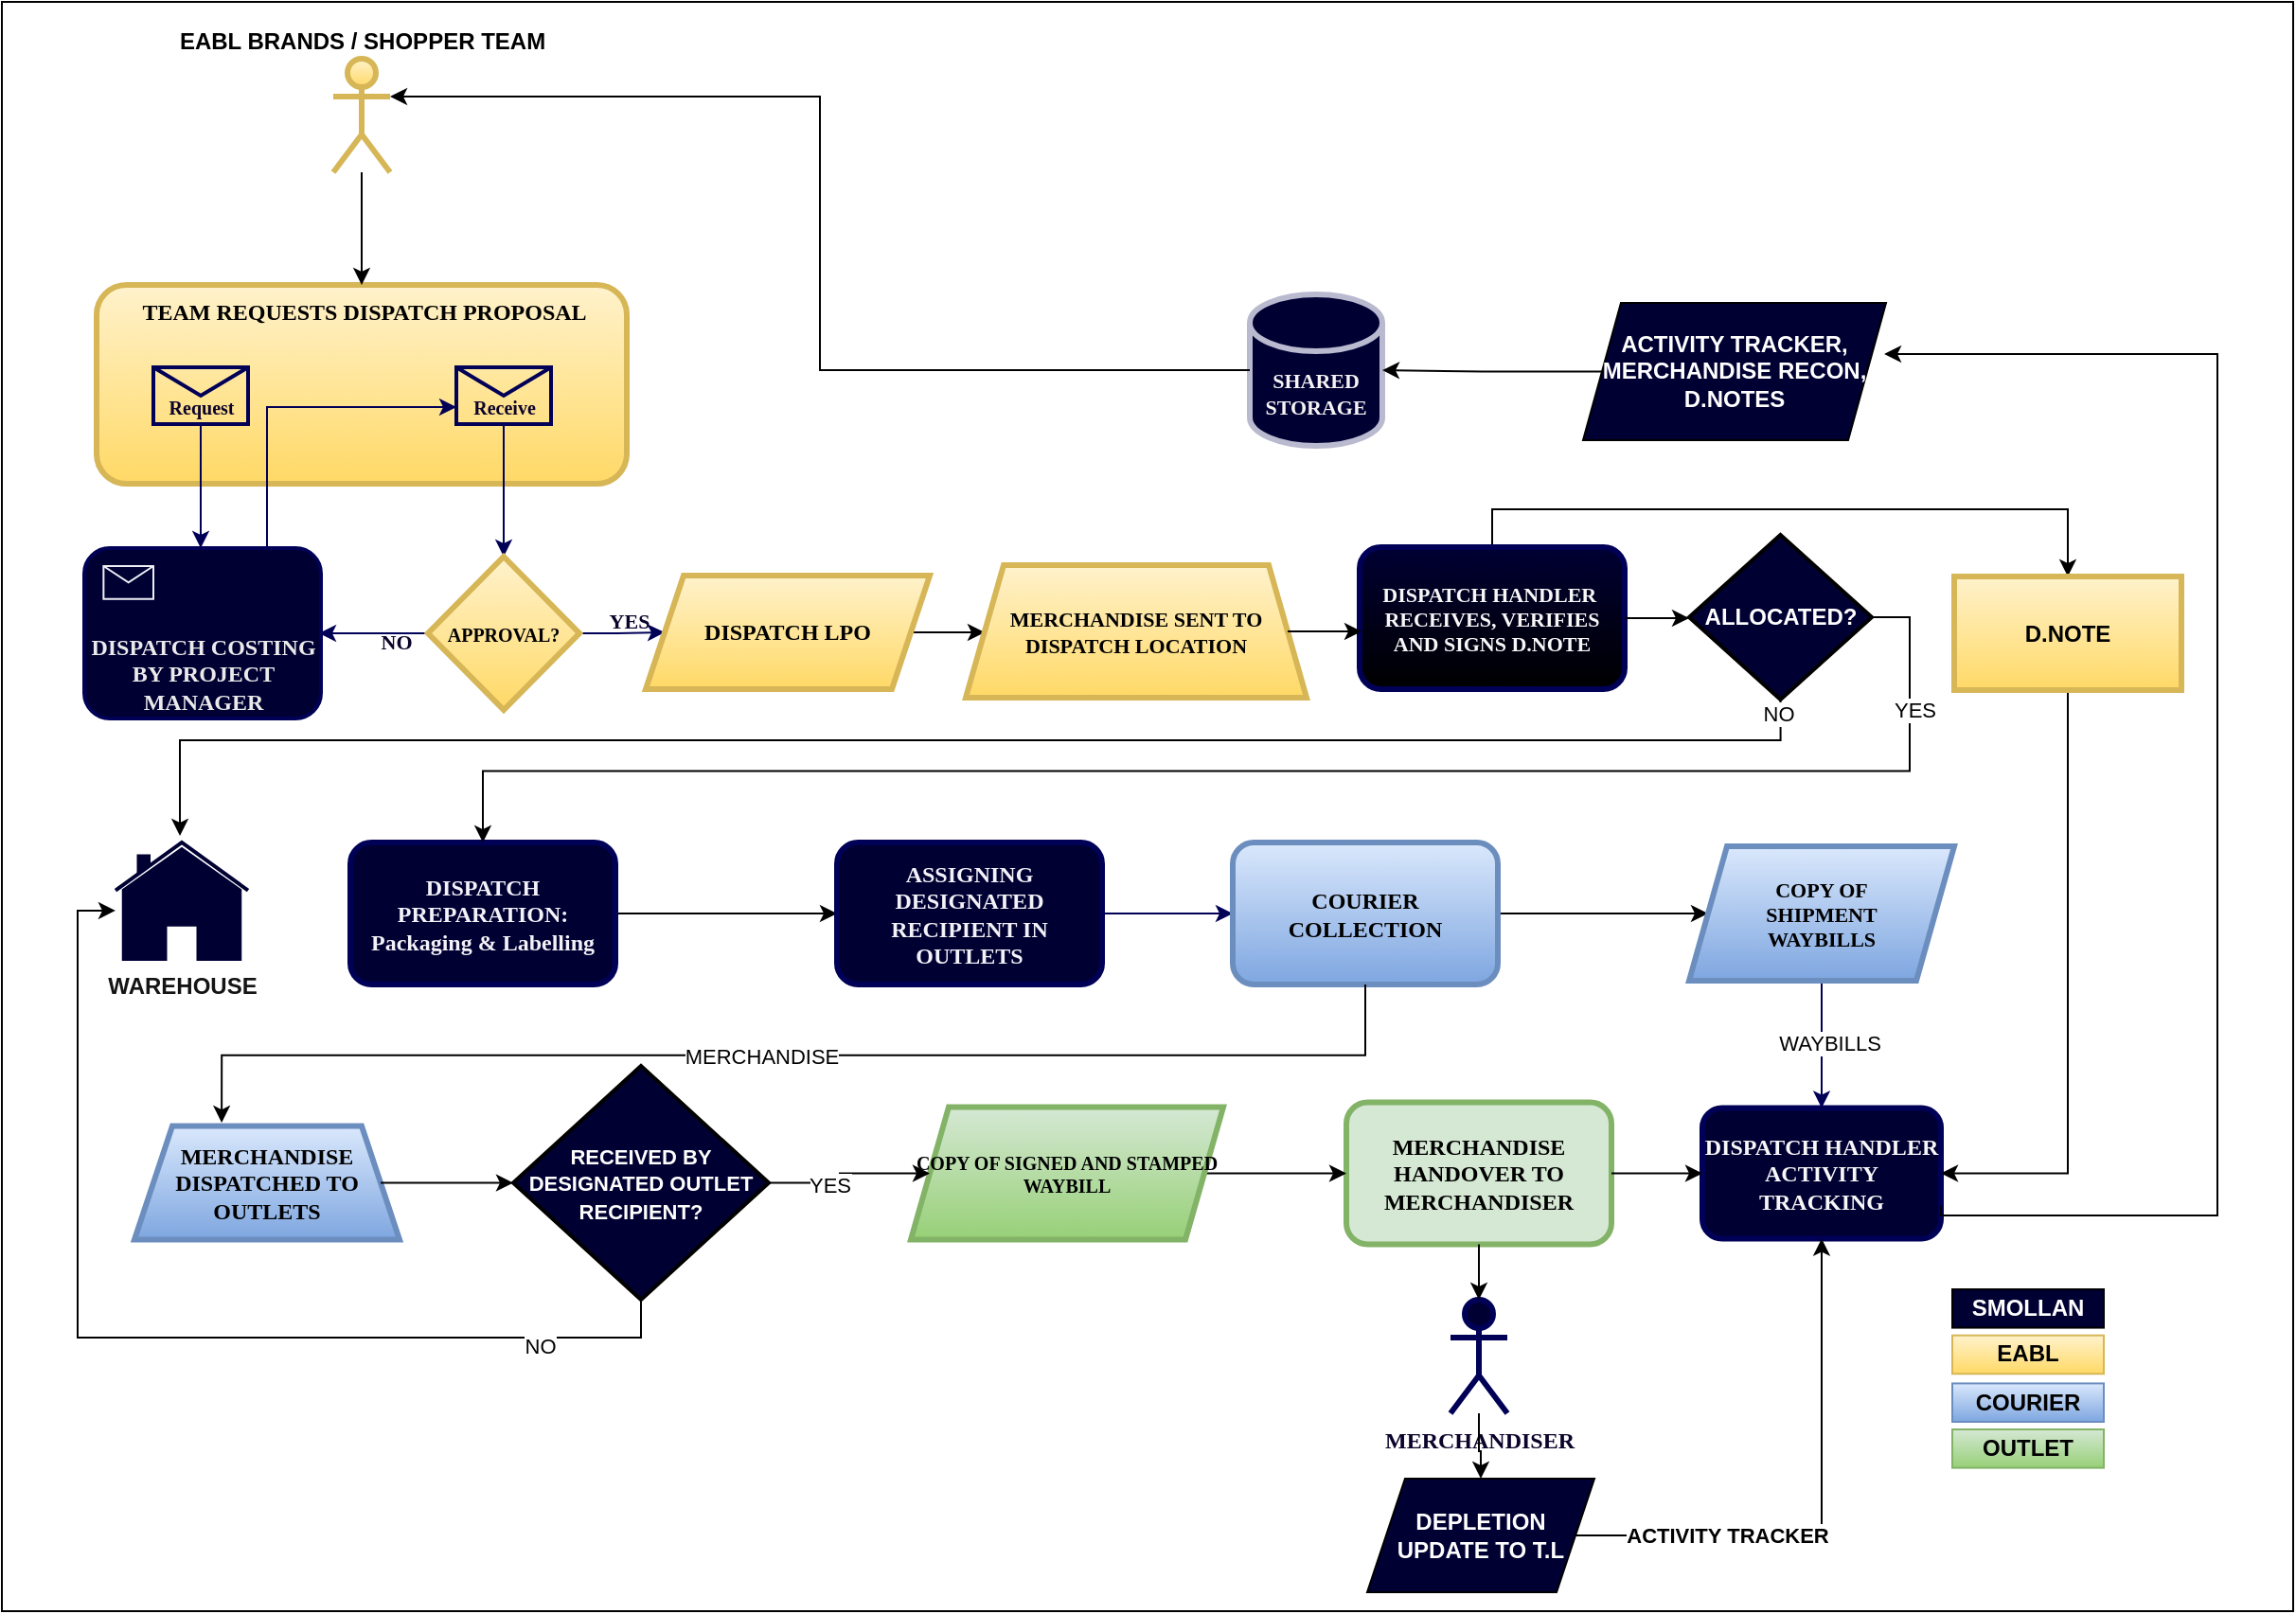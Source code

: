 <mxfile version="22.1.16" type="github">
  <diagram name="Page-1" id="2a216829-ef6e-dabb-86c1-c78162f3ba2b">
    <mxGraphModel dx="1834" dy="1172" grid="1" gridSize="10" guides="1" tooltips="1" connect="1" arrows="1" fold="1" page="0" pageScale="1" pageWidth="850" pageHeight="1100" background="none" math="0" shadow="0">
      <root>
        <mxCell id="0" />
        <mxCell id="1" parent="0" />
        <mxCell id="kl8nC4WxNrGqv6YTz2aJ-62" value="" style="rounded=0;whiteSpace=wrap;html=1;fillColor=none;container=1;" parent="1" vertex="1">
          <mxGeometry x="-20" y="-30" width="1210" height="850" as="geometry" />
        </mxCell>
        <mxCell id="eIxocRc74KpIDyTt0KCb-41" value="MERCHANDISE HANDOVER TO MERCHANDISER" style="rounded=1;whiteSpace=wrap;html=1;fillColor=#d5e8d4;strokeColor=#82b366;labelBackgroundColor=none;fontFamily=Verdana;fontStyle=1;strokeWidth=3;" vertex="1" parent="kl8nC4WxNrGqv6YTz2aJ-62">
          <mxGeometry x="710" y="581.25" width="140" height="75" as="geometry" />
        </mxCell>
        <mxCell id="eIxocRc74KpIDyTt0KCb-59" style="edgeStyle=orthogonalEdgeStyle;rounded=0;orthogonalLoop=1;jettySize=auto;html=1;exitX=1;exitY=0.5;exitDx=0;exitDy=0;entryX=0;entryY=0.5;entryDx=0;entryDy=0;" edge="1" parent="kl8nC4WxNrGqv6YTz2aJ-62" source="104F3mkMCa6RaN5nMMO5-3" target="eIxocRc74KpIDyTt0KCb-41">
          <mxGeometry relative="1" as="geometry" />
        </mxCell>
        <mxCell id="104F3mkMCa6RaN5nMMO5-3" value="COPY OF SIGNED AND STAMPED WAYBILL" style="shape=parallelogram;perimeter=parallelogramPerimeter;whiteSpace=wrap;html=1;fixedSize=1;fillColor=#d5e8d4;strokeColor=#82b366;labelBackgroundColor=none;fontFamily=Verdana;fontStyle=1;fontSize=10;strokeWidth=3;gradientColor=#97d077;" parent="kl8nC4WxNrGqv6YTz2aJ-62" vertex="1">
          <mxGeometry x="480" y="583.75" width="165" height="70" as="geometry" />
        </mxCell>
        <mxCell id="kl8nC4WxNrGqv6YTz2aJ-26" value="DEPLETION UPDATE TO T.L" style="shape=parallelogram;perimeter=parallelogramPerimeter;whiteSpace=wrap;html=1;fixedSize=1;fillColor=#000033;fontColor=#ffffff;fontStyle=1" parent="kl8nC4WxNrGqv6YTz2aJ-62" vertex="1">
          <mxGeometry x="721" y="780" width="120" height="60" as="geometry" />
        </mxCell>
        <mxCell id="104F3mkMCa6RaN5nMMO5-12" value="MERCHANDISER" style="shape=umlActor;verticalLabelPosition=bottom;verticalAlign=top;html=1;outlineConnect=0;fillColor=#000033;strokeColor=#000057;labelBackgroundColor=none;fontColor=#0c032b;fontFamily=Verdana;fontStyle=1;strokeWidth=3;" parent="kl8nC4WxNrGqv6YTz2aJ-62" vertex="1">
          <mxGeometry x="765" y="685.5" width="30" height="60" as="geometry" />
        </mxCell>
        <mxCell id="eIxocRc74KpIDyTt0KCb-44" style="edgeStyle=orthogonalEdgeStyle;rounded=0;orthogonalLoop=1;jettySize=auto;html=1;exitX=0.5;exitY=1;exitDx=0;exitDy=0;entryX=0.5;entryY=0;entryDx=0;entryDy=0;entryPerimeter=0;" edge="1" parent="kl8nC4WxNrGqv6YTz2aJ-62" source="eIxocRc74KpIDyTt0KCb-41" target="104F3mkMCa6RaN5nMMO5-12">
          <mxGeometry relative="1" as="geometry" />
        </mxCell>
        <mxCell id="eIxocRc74KpIDyTt0KCb-45" value="" style="edgeStyle=orthogonalEdgeStyle;rounded=0;orthogonalLoop=1;jettySize=auto;html=1;" edge="1" parent="kl8nC4WxNrGqv6YTz2aJ-62" source="104F3mkMCa6RaN5nMMO5-12" target="kl8nC4WxNrGqv6YTz2aJ-26">
          <mxGeometry relative="1" as="geometry" />
        </mxCell>
        <mxCell id="TlXBh9cTbxRTWTGTwzo7-36" value="&amp;nbsp;TEAM&amp;nbsp;REQUESTS DISPATCH PROPOSAL" style="rounded=1;whiteSpace=wrap;html=1;fillColor=#fff2cc;verticalAlign=top;strokeColor=#d6b656;labelBackgroundColor=none;fontFamily=Verdana;fontStyle=1;strokeWidth=3;gradientColor=#ffd966;" parent="1" vertex="1">
          <mxGeometry x="30" y="119.5" width="280" height="105" as="geometry" />
        </mxCell>
        <mxCell id="TlXBh9cTbxRTWTGTwzo7-20" value="" style="edgeStyle=orthogonalEdgeStyle;rounded=0;orthogonalLoop=1;jettySize=auto;html=1;strokeColor=#000057;labelBackgroundColor=none;fontColor=#0c032b;fontFamily=Verdana;fontStyle=1" parent="1" source="7a84cebc1def654-4" target="TlXBh9cTbxRTWTGTwzo7-19" edge="1">
          <mxGeometry relative="1" as="geometry" />
        </mxCell>
        <mxCell id="7a84cebc1def654-4" value="Receive" style="shape=message;html=1;labelPosition=center;verticalLabelPosition=middle;align=center;verticalAlign=bottom;fontSize=10;fillColor=none;strokeColor=#000057;labelBackgroundColor=none;fontColor=#0c032b;fontFamily=Verdana;fontStyle=1;strokeWidth=2;" parent="1" vertex="1">
          <mxGeometry x="220" y="163" width="50" height="30" as="geometry" />
        </mxCell>
        <mxCell id="TlXBh9cTbxRTWTGTwzo7-24" style="edgeStyle=orthogonalEdgeStyle;rounded=0;orthogonalLoop=1;jettySize=auto;html=1;exitX=1;exitY=0.5;exitDx=0;exitDy=0;entryX=0;entryY=0.5;entryDx=0;entryDy=0;strokeColor=#000057;labelBackgroundColor=none;fontColor=#0c032b;fontFamily=Verdana;fontStyle=1" parent="1" source="TlXBh9cTbxRTWTGTwzo7-19" target="TlXBh9cTbxRTWTGTwzo7-39" edge="1">
          <mxGeometry relative="1" as="geometry">
            <mxPoint x="620" y="323" as="targetPoint" />
          </mxGeometry>
        </mxCell>
        <mxCell id="TlXBh9cTbxRTWTGTwzo7-25" value="YES" style="edgeLabel;html=1;align=center;verticalAlign=bottom;resizable=0;points=[];labelBackgroundColor=none;strokeColor=#000057;fontColor=#0c032b;fontFamily=Verdana;fontStyle=1" parent="TlXBh9cTbxRTWTGTwzo7-24" vertex="1" connectable="0">
          <mxGeometry x="0.143" y="-2" relative="1" as="geometry">
            <mxPoint as="offset" />
          </mxGeometry>
        </mxCell>
        <mxCell id="TlXBh9cTbxRTWTGTwzo7-32" style="edgeStyle=orthogonalEdgeStyle;rounded=0;orthogonalLoop=1;jettySize=auto;html=1;exitX=0;exitY=0.5;exitDx=0;exitDy=0;entryX=1;entryY=0.5;entryDx=0;entryDy=0;strokeColor=#000057;labelBackgroundColor=none;fontColor=#0c032b;fontFamily=Verdana;fontStyle=1" parent="1" source="TlXBh9cTbxRTWTGTwzo7-19" edge="1">
          <mxGeometry relative="1" as="geometry">
            <mxPoint x="147.5" y="303.5" as="targetPoint" />
          </mxGeometry>
        </mxCell>
        <mxCell id="TlXBh9cTbxRTWTGTwzo7-33" value="NO" style="edgeLabel;html=1;align=center;verticalAlign=middle;resizable=0;points=[];labelBackgroundColor=none;strokeColor=#000057;fontColor=#0c032b;fontFamily=Verdana;fontStyle=1" parent="TlXBh9cTbxRTWTGTwzo7-32" vertex="1" connectable="0">
          <mxGeometry x="-0.407" y="4" relative="1" as="geometry">
            <mxPoint as="offset" />
          </mxGeometry>
        </mxCell>
        <mxCell id="TlXBh9cTbxRTWTGTwzo7-19" value="APPROVAL?" style="rhombus;whiteSpace=wrap;html=1;verticalAlign=middle;fontSize=10;fillColor=#fff2cc;strokeColor=#d6b656;labelBackgroundColor=none;fontFamily=Verdana;fontStyle=1;strokeWidth=3;gradientColor=#ffd966;" parent="1" vertex="1">
          <mxGeometry x="205" y="263" width="80" height="81" as="geometry" />
        </mxCell>
        <mxCell id="TlXBh9cTbxRTWTGTwzo7-29" value="Request" style="shape=message;html=1;labelPosition=center;verticalLabelPosition=middle;align=center;verticalAlign=bottom;fontSize=10;fillColor=none;strokeColor=#000057;labelBackgroundColor=none;fontColor=#0c032b;fontFamily=Verdana;fontStyle=1;strokeWidth=2;" parent="1" vertex="1">
          <mxGeometry x="60" y="163" width="50" height="30" as="geometry" />
        </mxCell>
        <mxCell id="TlXBh9cTbxRTWTGTwzo7-35" style="edgeStyle=orthogonalEdgeStyle;rounded=0;orthogonalLoop=1;jettySize=auto;html=1;exitX=0.5;exitY=1;exitDx=0;exitDy=0;entryX=0.5;entryY=0;entryDx=0;entryDy=0;strokeColor=#000057;labelBackgroundColor=none;fontColor=#0c032b;fontFamily=Verdana;fontStyle=1" parent="1" source="TlXBh9cTbxRTWTGTwzo7-29" edge="1">
          <mxGeometry relative="1" as="geometry">
            <mxPoint x="85" y="258.5" as="targetPoint" />
          </mxGeometry>
        </mxCell>
        <mxCell id="eIxocRc74KpIDyTt0KCb-29" style="edgeStyle=orthogonalEdgeStyle;rounded=0;orthogonalLoop=1;jettySize=auto;html=1;exitX=1;exitY=0.5;exitDx=0;exitDy=0;entryX=0;entryY=0.5;entryDx=0;entryDy=0;" edge="1" parent="1" source="TlXBh9cTbxRTWTGTwzo7-39" target="TlXBh9cTbxRTWTGTwzo7-40">
          <mxGeometry relative="1" as="geometry" />
        </mxCell>
        <mxCell id="TlXBh9cTbxRTWTGTwzo7-39" value="DISPATCH LPO" style="shape=parallelogram;perimeter=parallelogramPerimeter;whiteSpace=wrap;html=1;fixedSize=1;fillColor=#fff2cc;strokeColor=#d6b656;labelBackgroundColor=none;fontFamily=Verdana;fontStyle=1;strokeWidth=3;gradientColor=#ffd966;" parent="1" vertex="1">
          <mxGeometry x="320" y="273" width="150" height="60" as="geometry" />
        </mxCell>
        <mxCell id="TlXBh9cTbxRTWTGTwzo7-40" value="MERCHANDISE SENT TO DISPATCH LOCATION" style="shape=trapezoid;perimeter=trapezoidPerimeter;whiteSpace=wrap;html=1;fixedSize=1;verticalAlign=middle;fillColor=#fff2cc;strokeColor=#d6b656;labelBackgroundColor=none;fontFamily=Verdana;fontStyle=1;fontSize=11;strokeWidth=3;gradientColor=#ffd966;" parent="1" vertex="1">
          <mxGeometry x="489" y="267.5" width="180" height="70" as="geometry" />
        </mxCell>
        <mxCell id="eIxocRc74KpIDyTt0KCb-11" style="edgeStyle=orthogonalEdgeStyle;rounded=0;orthogonalLoop=1;jettySize=auto;html=1;exitX=0.5;exitY=0;exitDx=0;exitDy=0;entryX=0.5;entryY=0;entryDx=0;entryDy=0;" edge="1" parent="1" source="TlXBh9cTbxRTWTGTwzo7-47" target="kl8nC4WxNrGqv6YTz2aJ-6">
          <mxGeometry relative="1" as="geometry" />
        </mxCell>
        <mxCell id="TlXBh9cTbxRTWTGTwzo7-47" value="DISPATCH HANDLER&amp;nbsp; RECEIVES, VERIFIES AND SIGNS D.NOTE" style="rounded=1;whiteSpace=wrap;html=1;fillColor=#000033;strokeColor=#000057;labelBackgroundColor=none;fontColor=#f7f7f8;fontFamily=Verdana;fontStyle=1;fontSize=11;strokeWidth=3;gradientColor=default;" parent="1" vertex="1">
          <mxGeometry x="697" y="258" width="140" height="75" as="geometry" />
        </mxCell>
        <mxCell id="kl8nC4WxNrGqv6YTz2aJ-29" style="edgeStyle=orthogonalEdgeStyle;rounded=0;orthogonalLoop=1;jettySize=auto;html=1;exitX=1;exitY=0.5;exitDx=0;exitDy=0;entryX=0;entryY=0.5;entryDx=0;entryDy=0;" parent="1" source="TlXBh9cTbxRTWTGTwzo7-50" target="TlXBh9cTbxRTWTGTwzo7-54" edge="1">
          <mxGeometry relative="1" as="geometry" />
        </mxCell>
        <mxCell id="TlXBh9cTbxRTWTGTwzo7-50" value="DISPATCH PREPARATION: Packaging &amp;amp; Labelling" style="rounded=1;whiteSpace=wrap;html=1;fillColor=#000033;strokeColor=#000057;labelBackgroundColor=none;fontColor=#f3f2f8;fontFamily=Verdana;fontStyle=1;strokeWidth=3;" parent="1" vertex="1">
          <mxGeometry x="164" y="414" width="140" height="75" as="geometry" />
        </mxCell>
        <mxCell id="TlXBh9cTbxRTWTGTwzo7-52" style="edgeStyle=orthogonalEdgeStyle;rounded=0;orthogonalLoop=1;jettySize=auto;html=1;exitX=0.75;exitY=0;exitDx=0;exitDy=0;entryX=0;entryY=0.7;entryDx=0;entryDy=0;strokeColor=#000057;labelBackgroundColor=none;fontColor=#0c032b;fontFamily=Verdana;fontStyle=1" parent="1" target="7a84cebc1def654-4" edge="1">
          <mxGeometry relative="1" as="geometry">
            <mxPoint x="116.25" y="258.5" as="sourcePoint" />
            <Array as="points">
              <mxPoint x="120" y="259" />
              <mxPoint x="120" y="184" />
            </Array>
          </mxGeometry>
        </mxCell>
        <mxCell id="TlXBh9cTbxRTWTGTwzo7-57" style="edgeStyle=orthogonalEdgeStyle;rounded=0;orthogonalLoop=1;jettySize=auto;html=1;exitX=1;exitY=0.5;exitDx=0;exitDy=0;entryX=0;entryY=0.5;entryDx=0;entryDy=0;strokeColor=#000057;labelBackgroundColor=none;fontColor=#0c032b;fontFamily=Verdana;fontStyle=1" parent="1" source="TlXBh9cTbxRTWTGTwzo7-54" target="TlXBh9cTbxRTWTGTwzo7-56" edge="1">
          <mxGeometry relative="1" as="geometry" />
        </mxCell>
        <mxCell id="TlXBh9cTbxRTWTGTwzo7-54" value="ASSIGNING DESIGNATED RECIPIENT IN OUTLETS" style="rounded=1;whiteSpace=wrap;html=1;fillColor=#000033;strokeColor=#000057;labelBackgroundColor=none;fontColor=#f3f2f8;fontFamily=Verdana;fontStyle=1;strokeWidth=3;" parent="1" vertex="1">
          <mxGeometry x="421" y="414" width="140" height="75" as="geometry" />
        </mxCell>
        <mxCell id="kl8nC4WxNrGqv6YTz2aJ-58" style="edgeStyle=orthogonalEdgeStyle;rounded=0;orthogonalLoop=1;jettySize=auto;html=1;exitX=1;exitY=0.5;exitDx=0;exitDy=0;entryX=0;entryY=0.5;entryDx=0;entryDy=0;" parent="1" source="TlXBh9cTbxRTWTGTwzo7-56" target="TlXBh9cTbxRTWTGTwzo7-58" edge="1">
          <mxGeometry relative="1" as="geometry" />
        </mxCell>
        <mxCell id="TlXBh9cTbxRTWTGTwzo7-56" value="COURIER COLLECTION" style="rounded=1;whiteSpace=wrap;html=1;fillColor=#dae8fc;strokeColor=#6c8ebf;labelBackgroundColor=none;fontFamily=Verdana;fontStyle=1;strokeWidth=3;gradientColor=#7ea6e0;" parent="1" vertex="1">
          <mxGeometry x="630" y="414" width="140" height="75" as="geometry" />
        </mxCell>
        <mxCell id="104F3mkMCa6RaN5nMMO5-8" style="edgeStyle=orthogonalEdgeStyle;rounded=0;orthogonalLoop=1;jettySize=auto;html=1;exitX=0.5;exitY=1;exitDx=0;exitDy=0;entryX=0.5;entryY=0;entryDx=0;entryDy=0;strokeColor=#000057;labelBackgroundColor=none;fontColor=#0c032b;fontFamily=Verdana;fontStyle=1" parent="1" source="TlXBh9cTbxRTWTGTwzo7-58" target="104F3mkMCa6RaN5nMMO5-6" edge="1">
          <mxGeometry relative="1" as="geometry" />
        </mxCell>
        <mxCell id="kl8nC4WxNrGqv6YTz2aJ-60" value="WAYBILLS" style="edgeLabel;html=1;align=center;verticalAlign=middle;resizable=0;points=[];" parent="104F3mkMCa6RaN5nMMO5-8" vertex="1" connectable="0">
          <mxGeometry x="-0.022" y="4" relative="1" as="geometry">
            <mxPoint as="offset" />
          </mxGeometry>
        </mxCell>
        <mxCell id="TlXBh9cTbxRTWTGTwzo7-58" value="COPY OF &lt;br&gt;SHIPMENT &lt;br&gt;WAYBILLS" style="shape=parallelogram;perimeter=parallelogramPerimeter;whiteSpace=wrap;html=1;fixedSize=1;fillColor=#dae8fc;strokeColor=#6c8ebf;labelBackgroundColor=none;fontFamily=Verdana;fontSize=11;fontStyle=1;strokeWidth=3;gradientColor=#7ea6e0;" parent="1" vertex="1">
          <mxGeometry x="871" y="416" width="140" height="71" as="geometry" />
        </mxCell>
        <mxCell id="TlXBh9cTbxRTWTGTwzo7-60" value="SHARED STORAGE" style="shape=cylinder3;whiteSpace=wrap;html=1;boundedLbl=1;backgroundOutline=1;size=15;fillColor=#000033;strokeColor=#b9b9cf;labelBackgroundColor=none;fontColor=#F5F3F3;fontFamily=Verdana;fontStyle=1;fontSize=11;strokeWidth=3;" parent="1" vertex="1">
          <mxGeometry x="639" y="124.5" width="70" height="80" as="geometry" />
        </mxCell>
        <mxCell id="TlXBh9cTbxRTWTGTwzo7-68" value="MERCHANDISE DISPATCHED TO OUTLETS" style="shape=trapezoid;perimeter=trapezoidPerimeter;whiteSpace=wrap;html=1;fixedSize=1;fillColor=#dae8fc;strokeColor=#6c8ebf;labelBackgroundColor=none;fontFamily=Verdana;fontStyle=1;strokeWidth=3;gradientColor=#7ea6e0;" parent="1" vertex="1">
          <mxGeometry x="50" y="563.75" width="140" height="60" as="geometry" />
        </mxCell>
        <mxCell id="104F3mkMCa6RaN5nMMO5-6" value="DISPATCH HANDLER ACTIVITY TRACKING" style="rounded=1;whiteSpace=wrap;html=1;fillColor=#000033;strokeColor=#000057;labelBackgroundColor=none;fontColor=#f7f7f8;fontFamily=Verdana;fontStyle=1;strokeWidth=3;" parent="1" vertex="1">
          <mxGeometry x="878" y="554.25" width="126" height="69" as="geometry" />
        </mxCell>
        <mxCell id="104F3mkMCa6RaN5nMMO5-16" value="" style="group;strokeWidth=2;strokeColor=#000057;rounded=1;fillColor=#000033;fontColor=#f0efef;fontStyle=1" parent="1" vertex="1" connectable="0">
          <mxGeometry x="23.5" y="258.5" width="125" height="90" as="geometry" />
        </mxCell>
        <mxCell id="7a84cebc1def654-2" value="DISPATCH COSTING BY PROJECT MANAGER" style="shape=ext;rounded=1;html=1;whiteSpace=wrap;strokeColor=#000057;labelBackgroundColor=none;fontColor=#eaeaeb;fontFamily=Verdana;fontStyle=1;verticalAlign=bottom;fillColor=none;" parent="104F3mkMCa6RaN5nMMO5-16" vertex="1">
          <mxGeometry width="125" height="90" as="geometry" />
        </mxCell>
        <mxCell id="TlXBh9cTbxRTWTGTwzo7-12" value="" style="shape=message;whiteSpace=wrap;html=1;fillColor=none;strokeColor=#efeff5;labelBackgroundColor=none;fontColor=#0c032b;fontFamily=Verdana;fontStyle=1" parent="104F3mkMCa6RaN5nMMO5-16" vertex="1">
          <mxGeometry x="10.18" y="9.501" width="26.32" height="17.378" as="geometry" />
        </mxCell>
        <mxCell id="kl8nC4WxNrGqv6YTz2aJ-5" style="edgeStyle=orthogonalEdgeStyle;rounded=0;orthogonalLoop=1;jettySize=auto;html=1;exitX=1;exitY=0.5;exitDx=0;exitDy=0;fontStyle=1" parent="1" source="kl8nC4WxNrGqv6YTz2aJ-26" target="104F3mkMCa6RaN5nMMO5-6" edge="1">
          <mxGeometry relative="1" as="geometry">
            <mxPoint x="455" y="742" as="sourcePoint" />
          </mxGeometry>
        </mxCell>
        <mxCell id="kl8nC4WxNrGqv6YTz2aJ-40" value="ACTIVITY TRACKER" style="edgeLabel;html=1;align=center;verticalAlign=middle;resizable=0;points=[];fontStyle=1" parent="kl8nC4WxNrGqv6YTz2aJ-5" vertex="1" connectable="0">
          <mxGeometry x="-0.441" relative="1" as="geometry">
            <mxPoint as="offset" />
          </mxGeometry>
        </mxCell>
        <mxCell id="eIxocRc74KpIDyTt0KCb-47" style="edgeStyle=orthogonalEdgeStyle;rounded=0;orthogonalLoop=1;jettySize=auto;html=1;exitX=0.5;exitY=1;exitDx=0;exitDy=0;entryX=1;entryY=0.5;entryDx=0;entryDy=0;" edge="1" parent="1" source="kl8nC4WxNrGqv6YTz2aJ-6" target="104F3mkMCa6RaN5nMMO5-6">
          <mxGeometry relative="1" as="geometry" />
        </mxCell>
        <mxCell id="kl8nC4WxNrGqv6YTz2aJ-6" value="D.NOTE" style="whiteSpace=wrap;html=1;fillColor=#fff2cc;strokeColor=#d6b656;fontStyle=1;gradientColor=#ffd966;strokeWidth=3;" parent="1" vertex="1">
          <mxGeometry x="1011" y="273.5" width="120" height="60" as="geometry" />
        </mxCell>
        <mxCell id="eIxocRc74KpIDyTt0KCb-49" style="edgeStyle=orthogonalEdgeStyle;rounded=0;orthogonalLoop=1;jettySize=auto;html=1;exitX=1;exitY=0.5;exitDx=0;exitDy=0;exitPerimeter=0;entryX=0.5;entryY=0;entryDx=0;entryDy=0;" edge="1" parent="1" source="kl8nC4WxNrGqv6YTz2aJ-13" target="TlXBh9cTbxRTWTGTwzo7-50">
          <mxGeometry relative="1" as="geometry" />
        </mxCell>
        <mxCell id="eIxocRc74KpIDyTt0KCb-53" value="YES" style="edgeLabel;html=1;align=center;verticalAlign=middle;resizable=0;points=[];" vertex="1" connectable="0" parent="eIxocRc74KpIDyTt0KCb-49">
          <mxGeometry x="-0.845" y="2" relative="1" as="geometry">
            <mxPoint as="offset" />
          </mxGeometry>
        </mxCell>
        <mxCell id="kl8nC4WxNrGqv6YTz2aJ-13" value="ALLOCATED?" style="strokeWidth=2;html=1;shape=mxgraph.flowchart.decision;whiteSpace=wrap;fillColor=#000033;fontColor=#ffffff;fontStyle=1" parent="1" vertex="1">
          <mxGeometry x="871" y="251.5" width="96.5" height="87" as="geometry" />
        </mxCell>
        <mxCell id="kl8nC4WxNrGqv6YTz2aJ-17" value="WAREHOUSE" style="html=1;verticalLabelPosition=bottom;align=center;labelBackgroundColor=#ffffff;verticalAlign=top;strokeWidth=2;strokeColor=#000033;shadow=0;dashed=0;shape=mxgraph.ios7.icons.home;fontStyle=1;fillColor=#000033;fontColor=#151414;" parent="1" vertex="1">
          <mxGeometry x="40" y="414" width="70" height="61.5" as="geometry" />
        </mxCell>
        <mxCell id="kl8nC4WxNrGqv6YTz2aJ-38" value="" style="group" parent="1" vertex="1" connectable="0">
          <mxGeometry x="1010" y="650" width="80" height="94.29" as="geometry" />
        </mxCell>
        <mxCell id="104F3mkMCa6RaN5nMMO5-25" value="COURIER" style="rounded=0;whiteSpace=wrap;html=1;fillColor=#dae8fc;gradientColor=#7ea6e0;strokeColor=#6c8ebf;fontStyle=1" parent="kl8nC4WxNrGqv6YTz2aJ-38" vertex="1">
          <mxGeometry y="49.71" width="80" height="20.29" as="geometry" />
        </mxCell>
        <mxCell id="104F3mkMCa6RaN5nMMO5-26" value="SMOLLAN" style="rounded=0;whiteSpace=wrap;html=1;fillColor=#000033;fontColor=#ffffff;fontStyle=1" parent="kl8nC4WxNrGqv6YTz2aJ-38" vertex="1">
          <mxGeometry width="80" height="20.29" as="geometry" />
        </mxCell>
        <mxCell id="104F3mkMCa6RaN5nMMO5-27" value="EABL" style="rounded=0;whiteSpace=wrap;html=1;fillColor=#fff2cc;gradientColor=#ffd966;strokeColor=#d6b656;fontStyle=1" parent="kl8nC4WxNrGqv6YTz2aJ-38" vertex="1">
          <mxGeometry y="24.348" width="80" height="20.29" as="geometry" />
        </mxCell>
        <mxCell id="kl8nC4WxNrGqv6YTz2aJ-36" value="OUTLET" style="rounded=0;whiteSpace=wrap;html=1;fillColor=#d5e8d4;gradientColor=#97d077;strokeColor=#82b366;fontStyle=1" parent="kl8nC4WxNrGqv6YTz2aJ-38" vertex="1">
          <mxGeometry y="74.0" width="80" height="20.29" as="geometry" />
        </mxCell>
        <mxCell id="kl8nC4WxNrGqv6YTz2aJ-43" value="ACTIVITY TRACKER,&lt;br&gt;MERCHANDISE RECON,&lt;br&gt;D.NOTES" style="shape=parallelogram;perimeter=parallelogramPerimeter;whiteSpace=wrap;html=1;fixedSize=1;fillColor=#000033;fontColor=#ffffff;fontStyle=1" parent="1" vertex="1">
          <mxGeometry x="815" y="129" width="160" height="72.5" as="geometry" />
        </mxCell>
        <mxCell id="kl8nC4WxNrGqv6YTz2aJ-53" style="edgeStyle=orthogonalEdgeStyle;rounded=0;orthogonalLoop=1;jettySize=auto;html=1;entryX=0.5;entryY=0;entryDx=0;entryDy=0;" parent="1" source="kl8nC4WxNrGqv6YTz2aJ-52" target="TlXBh9cTbxRTWTGTwzo7-36" edge="1">
          <mxGeometry relative="1" as="geometry" />
        </mxCell>
        <mxCell id="kl8nC4WxNrGqv6YTz2aJ-52" value="EABL BRANDS / SHOPPER TEAM" style="shape=umlActor;verticalLabelPosition=top;verticalAlign=bottom;html=1;outlineConnect=0;fillColor=#fff2cc;gradientColor=#ffd966;strokeColor=#d6b656;labelPosition=center;align=center;strokeWidth=3;fontStyle=1;perimeterSpacing=0;" parent="1" vertex="1">
          <mxGeometry x="155" width="30" height="60" as="geometry" />
        </mxCell>
        <mxCell id="kl8nC4WxNrGqv6YTz2aJ-54" style="edgeStyle=orthogonalEdgeStyle;rounded=0;orthogonalLoop=1;jettySize=auto;html=1;exitX=0;exitY=0.5;exitDx=0;exitDy=0;exitPerimeter=0;entryX=1;entryY=0.333;entryDx=0;entryDy=0;entryPerimeter=0;" parent="1" source="TlXBh9cTbxRTWTGTwzo7-60" target="kl8nC4WxNrGqv6YTz2aJ-52" edge="1">
          <mxGeometry relative="1" as="geometry" />
        </mxCell>
        <mxCell id="kl8nC4WxNrGqv6YTz2aJ-56" style="edgeStyle=orthogonalEdgeStyle;rounded=0;orthogonalLoop=1;jettySize=auto;html=1;exitX=0;exitY=0.5;exitDx=0;exitDy=0;entryX=1;entryY=0.5;entryDx=0;entryDy=0;entryPerimeter=0;" parent="1" source="kl8nC4WxNrGqv6YTz2aJ-43" target="TlXBh9cTbxRTWTGTwzo7-60" edge="1">
          <mxGeometry relative="1" as="geometry" />
        </mxCell>
        <mxCell id="eIxocRc74KpIDyTt0KCb-42" style="edgeStyle=orthogonalEdgeStyle;rounded=0;orthogonalLoop=1;jettySize=auto;html=1;exitX=1;exitY=0.5;exitDx=0;exitDy=0;exitPerimeter=0;entryX=0;entryY=0.5;entryDx=0;entryDy=0;" edge="1" parent="1" source="eIxocRc74KpIDyTt0KCb-16" target="104F3mkMCa6RaN5nMMO5-3">
          <mxGeometry relative="1" as="geometry">
            <mxPoint x="450" y="594" as="targetPoint" />
          </mxGeometry>
        </mxCell>
        <mxCell id="eIxocRc74KpIDyTt0KCb-54" value="YES" style="edgeLabel;html=1;align=center;verticalAlign=middle;resizable=0;points=[];" vertex="1" connectable="0" parent="eIxocRc74KpIDyTt0KCb-42">
          <mxGeometry x="-0.289" y="-1" relative="1" as="geometry">
            <mxPoint as="offset" />
          </mxGeometry>
        </mxCell>
        <mxCell id="eIxocRc74KpIDyTt0KCb-16" value="&lt;font style=&quot;font-size: 11px;&quot;&gt;RECEIVED BY DESIGNATED OUTLET RECIPIENT?&lt;/font&gt;" style="strokeWidth=2;html=1;shape=mxgraph.flowchart.decision;whiteSpace=wrap;fillColor=#000033;fontColor=#ffffff;fontStyle=1" vertex="1" parent="1">
          <mxGeometry x="250" y="532" width="135" height="123.5" as="geometry" />
        </mxCell>
        <mxCell id="eIxocRc74KpIDyTt0KCb-20" style="edgeStyle=orthogonalEdgeStyle;rounded=0;orthogonalLoop=1;jettySize=auto;html=1;exitX=1;exitY=0.5;exitDx=0;exitDy=0;entryX=0;entryY=0.5;entryDx=0;entryDy=0;entryPerimeter=0;" edge="1" parent="1" source="TlXBh9cTbxRTWTGTwzo7-47" target="kl8nC4WxNrGqv6YTz2aJ-13">
          <mxGeometry relative="1" as="geometry" />
        </mxCell>
        <mxCell id="eIxocRc74KpIDyTt0KCb-21" style="edgeStyle=orthogonalEdgeStyle;rounded=0;orthogonalLoop=1;jettySize=auto;html=1;exitX=0.5;exitY=1;exitDx=0;exitDy=0;exitPerimeter=0;entryX=0.486;entryY=-0.057;entryDx=0;entryDy=0;entryPerimeter=0;" edge="1" parent="1" source="kl8nC4WxNrGqv6YTz2aJ-13" target="kl8nC4WxNrGqv6YTz2aJ-17">
          <mxGeometry relative="1" as="geometry">
            <Array as="points">
              <mxPoint x="919" y="360" />
              <mxPoint x="74" y="360" />
            </Array>
          </mxGeometry>
        </mxCell>
        <mxCell id="eIxocRc74KpIDyTt0KCb-51" value="NO" style="edgeLabel;html=1;align=center;verticalAlign=middle;resizable=0;points=[];" vertex="1" connectable="0" parent="eIxocRc74KpIDyTt0KCb-21">
          <mxGeometry x="-0.984" y="-2" relative="1" as="geometry">
            <mxPoint as="offset" />
          </mxGeometry>
        </mxCell>
        <mxCell id="eIxocRc74KpIDyTt0KCb-32" style="edgeStyle=orthogonalEdgeStyle;rounded=0;orthogonalLoop=1;jettySize=auto;html=1;exitX=1;exitY=0.5;exitDx=0;exitDy=0;entryX=0.007;entryY=0.6;entryDx=0;entryDy=0;entryPerimeter=0;" edge="1" parent="1" source="TlXBh9cTbxRTWTGTwzo7-40" target="TlXBh9cTbxRTWTGTwzo7-47">
          <mxGeometry relative="1" as="geometry" />
        </mxCell>
        <mxCell id="eIxocRc74KpIDyTt0KCb-33" style="edgeStyle=orthogonalEdgeStyle;rounded=0;orthogonalLoop=1;jettySize=auto;html=1;exitX=0.5;exitY=1;exitDx=0;exitDy=0;entryX=0.329;entryY=-0.029;entryDx=0;entryDy=0;entryPerimeter=0;" edge="1" parent="1" source="TlXBh9cTbxRTWTGTwzo7-56" target="TlXBh9cTbxRTWTGTwzo7-68">
          <mxGeometry relative="1" as="geometry" />
        </mxCell>
        <mxCell id="eIxocRc74KpIDyTt0KCb-56" value="MERCHANDISE" style="edgeLabel;html=1;align=center;verticalAlign=middle;resizable=0;points=[];" vertex="1" connectable="0" parent="eIxocRc74KpIDyTt0KCb-33">
          <mxGeometry x="0.053" relative="1" as="geometry">
            <mxPoint as="offset" />
          </mxGeometry>
        </mxCell>
        <mxCell id="eIxocRc74KpIDyTt0KCb-34" style="edgeStyle=orthogonalEdgeStyle;rounded=0;orthogonalLoop=1;jettySize=auto;html=1;exitX=1;exitY=0.5;exitDx=0;exitDy=0;entryX=0;entryY=0.5;entryDx=0;entryDy=0;entryPerimeter=0;" edge="1" parent="1" source="TlXBh9cTbxRTWTGTwzo7-68" target="eIxocRc74KpIDyTt0KCb-16">
          <mxGeometry relative="1" as="geometry" />
        </mxCell>
        <mxCell id="eIxocRc74KpIDyTt0KCb-38" style="edgeStyle=orthogonalEdgeStyle;rounded=0;orthogonalLoop=1;jettySize=auto;html=1;exitX=0.5;exitY=1;exitDx=0;exitDy=0;exitPerimeter=0;entryX=0;entryY=0.585;entryDx=0;entryDy=0;entryPerimeter=0;" edge="1" parent="1" source="eIxocRc74KpIDyTt0KCb-16" target="kl8nC4WxNrGqv6YTz2aJ-17">
          <mxGeometry relative="1" as="geometry" />
        </mxCell>
        <mxCell id="eIxocRc74KpIDyTt0KCb-39" value="NO" style="edgeLabel;html=1;align=center;verticalAlign=middle;resizable=0;points=[];" vertex="1" connectable="0" parent="eIxocRc74KpIDyTt0KCb-38">
          <mxGeometry x="-0.735" y="4" relative="1" as="geometry">
            <mxPoint x="1" as="offset" />
          </mxGeometry>
        </mxCell>
        <mxCell id="eIxocRc74KpIDyTt0KCb-48" style="edgeStyle=orthogonalEdgeStyle;rounded=0;orthogonalLoop=1;jettySize=auto;html=1;exitX=1;exitY=0.75;exitDx=0;exitDy=0;entryX=0.994;entryY=0.372;entryDx=0;entryDy=0;entryPerimeter=0;" edge="1" parent="1" source="104F3mkMCa6RaN5nMMO5-6" target="kl8nC4WxNrGqv6YTz2aJ-43">
          <mxGeometry relative="1" as="geometry">
            <Array as="points">
              <mxPoint x="1150" y="611" />
              <mxPoint x="1150" y="156" />
            </Array>
          </mxGeometry>
        </mxCell>
        <mxCell id="eIxocRc74KpIDyTt0KCb-60" style="edgeStyle=orthogonalEdgeStyle;rounded=0;orthogonalLoop=1;jettySize=auto;html=1;exitX=1;exitY=0.5;exitDx=0;exitDy=0;entryX=0;entryY=0.5;entryDx=0;entryDy=0;" edge="1" parent="1" source="eIxocRc74KpIDyTt0KCb-41" target="104F3mkMCa6RaN5nMMO5-6">
          <mxGeometry relative="1" as="geometry" />
        </mxCell>
      </root>
    </mxGraphModel>
  </diagram>
</mxfile>
